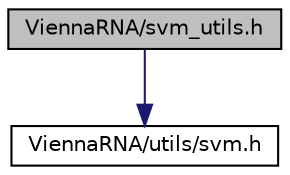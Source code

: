 digraph "ViennaRNA/svm_utils.h"
{
 // INTERACTIVE_SVG=YES
 // LATEX_PDF_SIZE
  bgcolor="transparent";
  edge [fontname="Helvetica",fontsize="10",labelfontname="Helvetica",labelfontsize="10"];
  node [fontname="Helvetica",fontsize="10",shape=record];
  Node0 [label="ViennaRNA/svm_utils.h",height=0.2,width=0.4,color="black", fillcolor="grey75", style="filled", fontcolor="black",tooltip="Use ViennaRNA/utils/svm.h instead."];
  Node0 -> Node1 [color="midnightblue",fontsize="10",style="solid",fontname="Helvetica"];
  Node1 [label="ViennaRNA/utils/svm.h",height=0.2,width=0.4,color="black",URL="$svm_8h_source.html",tooltip=" "];
}
